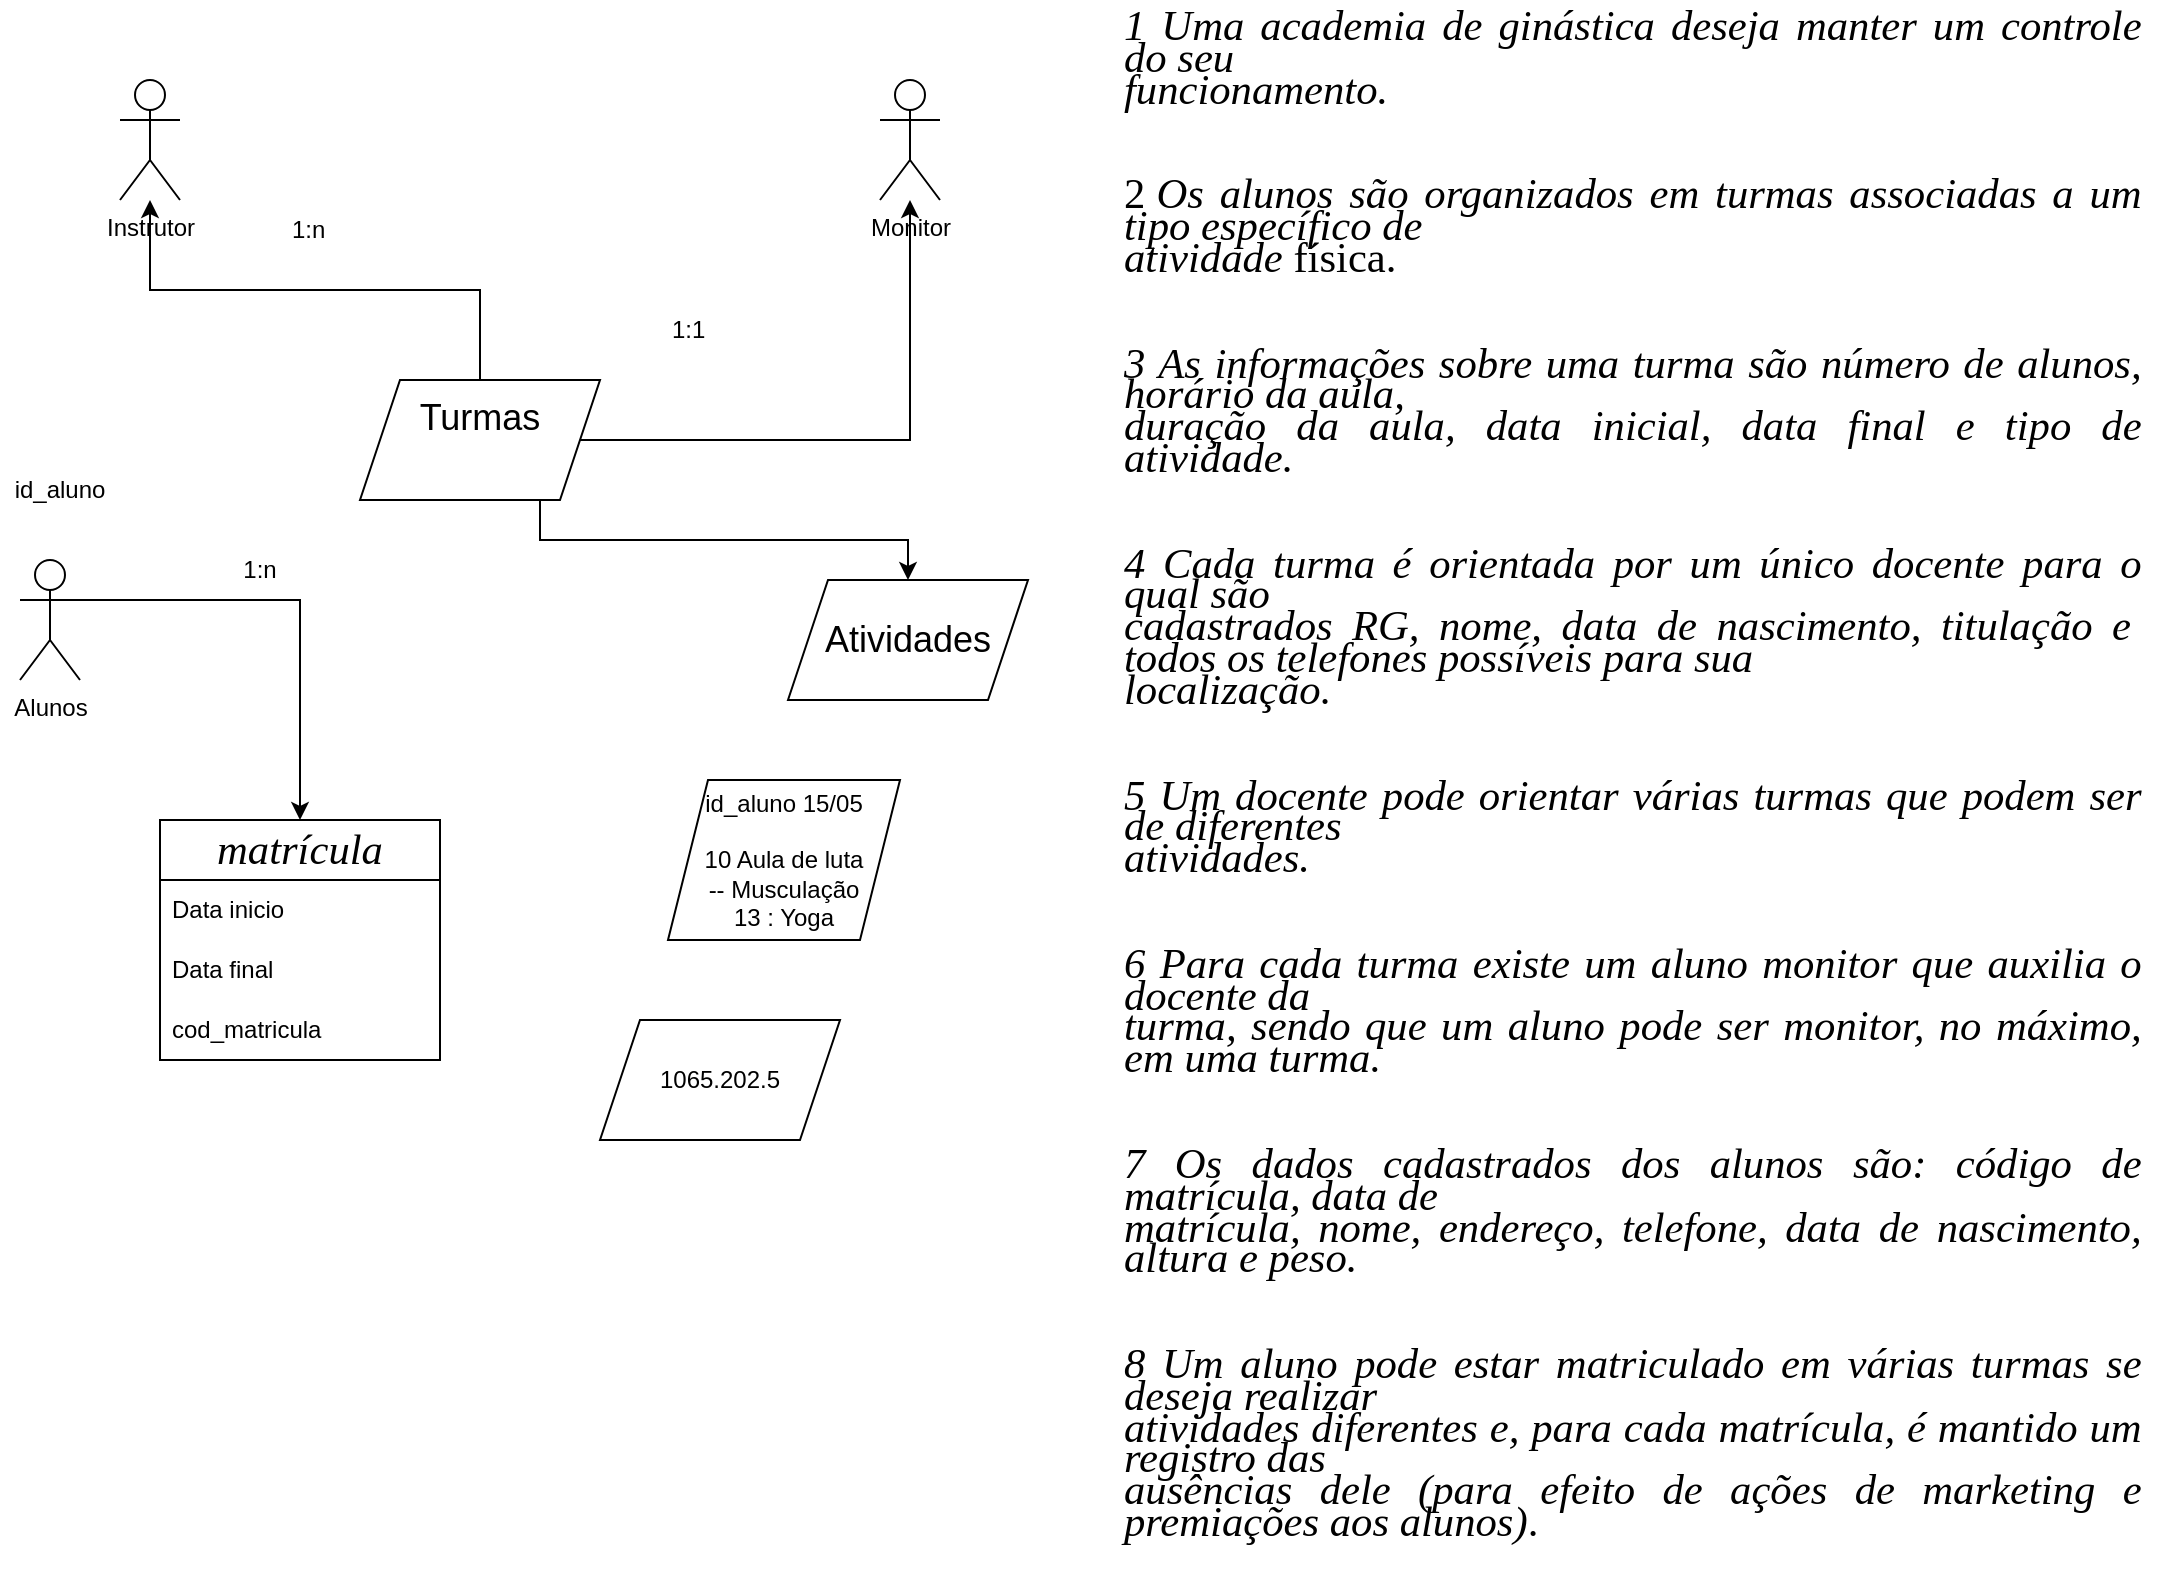 <mxfile version="24.4.9" type="github">
  <diagram name="Página-1" id="j3reNlxHitcpauJxPV7F">
    <mxGraphModel dx="1236" dy="567" grid="1" gridSize="10" guides="1" tooltips="1" connect="1" arrows="1" fold="1" page="1" pageScale="1" pageWidth="827" pageHeight="1169" math="0" shadow="0">
      <root>
        <mxCell id="0" />
        <mxCell id="1" parent="0" />
        <mxCell id="86VecYSXjzcAXP2YpM8D-1" value="Instrutor" style="shape=umlActor;verticalLabelPosition=bottom;verticalAlign=top;html=1;outlineConnect=0;" vertex="1" parent="1">
          <mxGeometry x="80" y="60" width="30" height="60" as="geometry" />
        </mxCell>
        <mxCell id="86VecYSXjzcAXP2YpM8D-4" value="&lt;p style=&quot;language:pt-BR;line-height:107%;margin-top:0pt;margin-bottom:6.0pt;&#xa;margin-left:.64in;margin-right:.2in;text-align:justify;text-justify:inter-ideograph;&#xa;direction:ltr;unicode-bidi:embed;mso-line-break-override:none;word-break:normal;&#xa;punctuation-wrap:hanging&quot;&gt;&lt;span style=&quot;font-size:16.0pt;font-family:Calibri;&#xa;mso-ascii-font-family:Calibri;mso-fareast-font-family:Calibri;mso-bidi-font-family:&#xa;Calibri;color:black;mso-font-kerning:12.0pt;language:pt-BR;font-style:italic;&#xa;mso-style-textfill-type:solid;mso-style-textfill-fill-color:black;mso-style-textfill-fill-alpha:&#xa;100.0%&quot;&gt;1 Uma academia de ginástica deseja manter um controle do seu&#xa;funcionamento.&lt;/span&gt;&lt;/p&gt;&#xa;&#xa;&lt;p style=&quot;language:pt-BR;line-height:107%;margin-top:0pt;margin-bottom:6.0pt;&#xa;margin-left:.64in;margin-right:.2in;text-align:justify;text-justify:inter-ideograph;&#xa;direction:ltr;unicode-bidi:embed;mso-line-break-override:none;word-break:normal;&#xa;punctuation-wrap:hanging&quot;&gt;&lt;span style=&quot;font-size:16.0pt;font-family:Calibri;&#xa;mso-ascii-font-family:Calibri;mso-fareast-font-family:Calibri;mso-bidi-font-family:&#xa;&amp;quot;Times New Roman&amp;quot;;color:black;mso-font-kerning:12.0pt;language:pt-BR;&#xa;font-style:italic;mso-style-textfill-type:solid;mso-style-textfill-fill-color:&#xa;black;mso-style-textfill-fill-alpha:100.0%&quot;&gt;2&lt;/span&gt;&lt;span style=&quot;font-size:&#xa;16.0pt;font-family:Calibri;mso-ascii-font-family:Calibri;mso-fareast-font-family:&#xa;Calibri;mso-bidi-font-family:&amp;quot;Times New Roman&amp;quot;;color:black;mso-font-kerning:&#xa;12.0pt;language:pt-BR;font-style:italic;mso-style-textfill-type:solid;&#xa;mso-style-textfill-fill-color:black;mso-style-textfill-fill-alpha:100.0%&quot;&gt; &lt;/span&gt;&lt;span style=&quot;font-size:16.0pt;font-family:Calibri;mso-ascii-font-family:Calibri;&#xa;mso-fareast-font-family:Calibri;mso-bidi-font-family:&amp;quot;Times New Roman&amp;quot;;&#xa;color:black;mso-font-kerning:12.0pt;language:pt-BR;font-style:italic;&#xa;mso-style-textfill-type:solid;mso-style-textfill-fill-color:black;mso-style-textfill-fill-alpha:&#xa;100.0%&quot;&gt;Os alunos são organizados em turmas associadas a um tipo específico de&#xa;atividade &lt;/span&gt;&lt;span style=&quot;font-size:16.0pt;font-family:Calibri;mso-ascii-font-family:&#xa;Calibri;mso-fareast-font-family:Calibri;mso-bidi-font-family:&amp;quot;Times New Roman&amp;quot;;&#xa;color:white;mso-color-index:14;mso-font-kerning:12.0pt;language:pt-BR;&#xa;font-style:italic;mso-style-textfill-type:solid;mso-style-textfill-fill-themecolor:&#xa;light1;mso-style-textfill-fill-color:white;mso-style-textfill-fill-alpha:100.0%&quot;&gt;física.&lt;/span&gt;&lt;/p&gt;&#xa;&#xa;&lt;p style=&quot;language:pt-BR;line-height:107%;margin-top:0pt;margin-bottom:6.0pt;&#xa;margin-left:.64in;margin-right:.2in;text-align:justify;text-justify:inter-ideograph;&#xa;direction:ltr;unicode-bidi:embed;mso-line-break-override:none;word-break:normal;&#xa;punctuation-wrap:hanging&quot;&gt;&lt;span style=&quot;font-size:16.0pt;font-family:Calibri;&#xa;mso-ascii-font-family:Calibri;mso-fareast-font-family:Calibri;mso-bidi-font-family:&#xa;Calibri;color:black;mso-font-kerning:12.0pt;language:pt-BR;font-style:italic;&#xa;mso-style-textfill-type:solid;mso-style-textfill-fill-color:black;mso-style-textfill-fill-alpha:&#xa;100.0%&quot;&gt;3 As informações sobre uma turma são número de alunos, horário da aula,&#xa;duração da aula, data inicial, data final e tipo de atividade.&lt;/span&gt;&lt;/p&gt;&#xa;&#xa;&lt;p style=&quot;language:pt-BR;line-height:107%;margin-top:0pt;margin-bottom:6.0pt;&#xa;margin-left:.64in;margin-right:.2in;text-align:justify;text-justify:inter-ideograph;&#xa;direction:ltr;unicode-bidi:embed;mso-line-break-override:none;word-break:normal;&#xa;punctuation-wrap:hanging&quot;&gt;&lt;span style=&quot;font-size:16.0pt;font-family:Calibri;&#xa;mso-ascii-font-family:Calibri;mso-fareast-font-family:Calibri;mso-bidi-font-family:&#xa;Calibri;color:black;mso-font-kerning:12.0pt;language:pt-BR;font-style:italic;&#xa;mso-style-textfill-type:solid;mso-style-textfill-fill-color:black;mso-style-textfill-fill-alpha:&#xa;100.0%&quot;&gt;4 Cada turma é orientada por um único docente para o qual são&#xa;cadastrados RG, nome, data de nascimento, titulação e&lt;span style=&quot;mso-spacerun:yes&quot;&gt;&amp;nbsp; &lt;/span&gt;todos os telefones possíveis para sua&#xa;localização. &lt;/span&gt;&lt;/p&gt;&#xa;&#xa;&lt;p style=&quot;language:pt-BR;line-height:107%;margin-top:0pt;margin-bottom:6.0pt;&#xa;margin-left:.64in;margin-right:.2in;text-align:justify;text-justify:inter-ideograph;&#xa;direction:ltr;unicode-bidi:embed;mso-line-break-override:none;word-break:normal;&#xa;punctuation-wrap:hanging&quot;&gt;&lt;span style=&quot;font-size:16.0pt;font-family:Calibri;&#xa;mso-ascii-font-family:Calibri;mso-fareast-font-family:Calibri;mso-bidi-font-family:&#xa;Calibri;color:black;mso-font-kerning:12.0pt;language:pt-BR;font-style:italic;&#xa;mso-style-textfill-type:solid;mso-style-textfill-fill-color:black;mso-style-textfill-fill-alpha:&#xa;100.0%&quot;&gt;5 Um docente pode orientar várias turmas que podem ser de diferentes&#xa;atividades. &lt;/span&gt;&lt;/p&gt;&#xa;&#xa;&lt;p style=&quot;language:pt-BR;line-height:107%;margin-top:0pt;margin-bottom:6.0pt;&#xa;margin-left:.64in;margin-right:.2in;text-align:justify;text-justify:inter-ideograph;&#xa;direction:ltr;unicode-bidi:embed;mso-line-break-override:none;word-break:normal;&#xa;punctuation-wrap:hanging&quot;&gt;&lt;span style=&quot;font-size:16.0pt;font-family:Calibri;&#xa;mso-ascii-font-family:Calibri;mso-fareast-font-family:Calibri;mso-bidi-font-family:&#xa;Calibri;color:black;mso-font-kerning:12.0pt;language:pt-BR;font-style:italic;&#xa;mso-style-textfill-type:solid;mso-style-textfill-fill-color:black;mso-style-textfill-fill-alpha:&#xa;100.0%&quot;&gt;6 Para cada turma existe um aluno monitor que auxilia o docente da&#xa;turma, sendo que um aluno pode ser monitor, no máximo, em uma turma.&lt;/span&gt;&lt;/p&gt;&#xa;&#xa;&lt;p style=&quot;language:pt-BR;line-height:107%;margin-top:0pt;margin-bottom:6.0pt;&#xa;margin-left:.64in;margin-right:.2in;text-align:justify;text-justify:inter-ideograph;&#xa;direction:ltr;unicode-bidi:embed;mso-line-break-override:none;word-break:normal;&#xa;punctuation-wrap:hanging&quot;&gt;&lt;span style=&quot;font-size:16.0pt;font-family:Calibri;&#xa;mso-ascii-font-family:Calibri;mso-fareast-font-family:Calibri;mso-bidi-font-family:&#xa;Calibri;color:black;mso-font-kerning:12.0pt;language:pt-BR;font-style:italic;&#xa;mso-style-textfill-type:solid;mso-style-textfill-fill-color:black;mso-style-textfill-fill-alpha:&#xa;100.0%&quot;&gt;7 Os dados cadastrados dos alunos são: código de matrícula, data de&#xa;matrícula, nome, endereço, telefone, data de nascimento, altura e peso. &lt;/span&gt;&lt;/p&gt;&#xa;&#xa;&lt;p style=&quot;language:pt-BR;line-height:107%;margin-top:0pt;margin-bottom:6.0pt;&#xa;margin-left:.64in;margin-right:.2in;text-align:justify;text-justify:inter-ideograph;&#xa;direction:ltr;unicode-bidi:embed;mso-line-break-override:none;word-break:normal;&#xa;punctuation-wrap:hanging&quot;&gt;&lt;span style=&quot;font-size:16.0pt;font-family:Calibri;&#xa;mso-ascii-font-family:Calibri;mso-fareast-font-family:Calibri;mso-bidi-font-family:&#xa;Calibri;color:black;mso-font-kerning:12.0pt;language:pt-BR;font-style:italic;&#xa;mso-style-textfill-type:solid;mso-style-textfill-fill-color:black;mso-style-textfill-fill-alpha:&#xa;100.0%&quot;&gt;8 Um aluno pode estar matriculado em várias turmas se deseja realizar&#xa;atividades diferentes e, para cada matrícula, é mantido um registro das&#xa;ausências dele (para efeito de ações de marketing e premiações aos alunos)&lt;/span&gt;&lt;span style=&quot;font-size:16.0pt;font-family:Calibri;mso-ascii-font-family:Calibri;&#xa;mso-fareast-font-family:Calibri;mso-bidi-font-family:Calibri;color:black;&#xa;mso-font-kerning:12.0pt;language:pt-BR;mso-style-textfill-type:solid;&#xa;mso-style-textfill-fill-color:black;mso-style-textfill-fill-alpha:100.0%&quot;&gt;.&lt;/span&gt;&lt;/p&gt;" style="text;whiteSpace=wrap;html=1;" vertex="1" parent="1">
          <mxGeometry x="580" y="20" width="530" height="790" as="geometry" />
        </mxCell>
        <mxCell id="86VecYSXjzcAXP2YpM8D-15" style="edgeStyle=orthogonalEdgeStyle;rounded=0;orthogonalLoop=1;jettySize=auto;html=1;exitX=0.75;exitY=1;exitDx=0;exitDy=0;" edge="1" parent="1" source="86VecYSXjzcAXP2YpM8D-5" target="86VecYSXjzcAXP2YpM8D-12">
          <mxGeometry relative="1" as="geometry" />
        </mxCell>
        <mxCell id="86VecYSXjzcAXP2YpM8D-17" style="edgeStyle=orthogonalEdgeStyle;rounded=0;orthogonalLoop=1;jettySize=auto;html=1;exitX=0.5;exitY=0;exitDx=0;exitDy=0;" edge="1" parent="1" source="86VecYSXjzcAXP2YpM8D-5" target="86VecYSXjzcAXP2YpM8D-1">
          <mxGeometry relative="1" as="geometry" />
        </mxCell>
        <mxCell id="86VecYSXjzcAXP2YpM8D-19" style="edgeStyle=orthogonalEdgeStyle;rounded=0;orthogonalLoop=1;jettySize=auto;html=1;exitX=1;exitY=0.5;exitDx=0;exitDy=0;" edge="1" parent="1" source="86VecYSXjzcAXP2YpM8D-5" target="86VecYSXjzcAXP2YpM8D-13">
          <mxGeometry relative="1" as="geometry" />
        </mxCell>
        <mxCell id="86VecYSXjzcAXP2YpM8D-5" value="&lt;font style=&quot;font-size: 18px;&quot;&gt;Turmas&lt;br&gt;&lt;br&gt;&lt;/font&gt;" style="shape=parallelogram;perimeter=parallelogramPerimeter;whiteSpace=wrap;html=1;fixedSize=1;" vertex="1" parent="1">
          <mxGeometry x="200" y="210" width="120" height="60" as="geometry" />
        </mxCell>
        <mxCell id="86VecYSXjzcAXP2YpM8D-14" style="edgeStyle=orthogonalEdgeStyle;rounded=0;orthogonalLoop=1;jettySize=auto;html=1;exitX=1;exitY=0.333;exitDx=0;exitDy=0;exitPerimeter=0;" edge="1" parent="1" source="86VecYSXjzcAXP2YpM8D-7" target="86VecYSXjzcAXP2YpM8D-30">
          <mxGeometry relative="1" as="geometry">
            <mxPoint x="160" y="380" as="targetPoint" />
          </mxGeometry>
        </mxCell>
        <mxCell id="86VecYSXjzcAXP2YpM8D-7" value="Alunos&lt;div&gt;&lt;br&gt;&lt;/div&gt;" style="shape=umlActor;verticalLabelPosition=bottom;verticalAlign=top;html=1;outlineConnect=0;" vertex="1" parent="1">
          <mxGeometry x="30" y="300" width="30" height="60" as="geometry" />
        </mxCell>
        <mxCell id="86VecYSXjzcAXP2YpM8D-12" value="&lt;font style=&quot;font-size: 18px;&quot;&gt;Atividades&lt;/font&gt;" style="shape=parallelogram;perimeter=parallelogramPerimeter;whiteSpace=wrap;html=1;fixedSize=1;" vertex="1" parent="1">
          <mxGeometry x="414" y="310" width="120" height="60" as="geometry" />
        </mxCell>
        <mxCell id="86VecYSXjzcAXP2YpM8D-13" value="&lt;div&gt;Monitor&lt;/div&gt;" style="shape=umlActor;verticalLabelPosition=bottom;verticalAlign=top;html=1;outlineConnect=0;" vertex="1" parent="1">
          <mxGeometry x="460" y="60" width="30" height="60" as="geometry" />
        </mxCell>
        <mxCell id="86VecYSXjzcAXP2YpM8D-20" value="1:n" style="text;strokeColor=none;fillColor=none;align=left;verticalAlign=middle;spacingLeft=4;spacingRight=4;overflow=hidden;points=[[0,0.5],[1,0.5]];portConstraint=eastwest;rotatable=0;whiteSpace=wrap;html=1;" vertex="1" parent="1">
          <mxGeometry x="160" y="120" width="80" height="30" as="geometry" />
        </mxCell>
        <mxCell id="86VecYSXjzcAXP2YpM8D-21" value="1:1" style="text;strokeColor=none;fillColor=none;align=left;verticalAlign=middle;spacingLeft=4;spacingRight=4;overflow=hidden;points=[[0,0.5],[1,0.5]];portConstraint=eastwest;rotatable=0;whiteSpace=wrap;html=1;" vertex="1" parent="1">
          <mxGeometry x="350" y="170" width="80" height="30" as="geometry" />
        </mxCell>
        <mxCell id="86VecYSXjzcAXP2YpM8D-22" value="1:n" style="text;html=1;align=center;verticalAlign=middle;whiteSpace=wrap;rounded=0;" vertex="1" parent="1">
          <mxGeometry x="120" y="290" width="60" height="30" as="geometry" />
        </mxCell>
        <mxCell id="86VecYSXjzcAXP2YpM8D-29" value="id_aluno" style="text;html=1;align=center;verticalAlign=middle;whiteSpace=wrap;rounded=0;" vertex="1" parent="1">
          <mxGeometry x="20" y="250" width="60" height="30" as="geometry" />
        </mxCell>
        <mxCell id="86VecYSXjzcAXP2YpM8D-30" value="&lt;span style=&quot;font-family: Calibri; font-size: 21.333px; font-style: italic; text-align: justify;&quot;&gt;matrícula&lt;/span&gt;" style="swimlane;fontStyle=0;childLayout=stackLayout;horizontal=1;startSize=30;horizontalStack=0;resizeParent=1;resizeParentMax=0;resizeLast=0;collapsible=1;marginBottom=0;whiteSpace=wrap;html=1;" vertex="1" parent="1">
          <mxGeometry x="100" y="430" width="140" height="120" as="geometry" />
        </mxCell>
        <mxCell id="86VecYSXjzcAXP2YpM8D-31" value="Data inicio" style="text;strokeColor=none;fillColor=none;align=left;verticalAlign=middle;spacingLeft=4;spacingRight=4;overflow=hidden;points=[[0,0.5],[1,0.5]];portConstraint=eastwest;rotatable=0;whiteSpace=wrap;html=1;" vertex="1" parent="86VecYSXjzcAXP2YpM8D-30">
          <mxGeometry y="30" width="140" height="30" as="geometry" />
        </mxCell>
        <mxCell id="86VecYSXjzcAXP2YpM8D-32" value="Data final" style="text;strokeColor=none;fillColor=none;align=left;verticalAlign=middle;spacingLeft=4;spacingRight=4;overflow=hidden;points=[[0,0.5],[1,0.5]];portConstraint=eastwest;rotatable=0;whiteSpace=wrap;html=1;" vertex="1" parent="86VecYSXjzcAXP2YpM8D-30">
          <mxGeometry y="60" width="140" height="30" as="geometry" />
        </mxCell>
        <mxCell id="86VecYSXjzcAXP2YpM8D-33" value="cod_matricula" style="text;strokeColor=none;fillColor=none;align=left;verticalAlign=middle;spacingLeft=4;spacingRight=4;overflow=hidden;points=[[0,0.5],[1,0.5]];portConstraint=eastwest;rotatable=0;whiteSpace=wrap;html=1;" vertex="1" parent="86VecYSXjzcAXP2YpM8D-30">
          <mxGeometry y="90" width="140" height="30" as="geometry" />
        </mxCell>
        <mxCell id="86VecYSXjzcAXP2YpM8D-34" value="id_aluno 15/05&lt;div&gt;&lt;br&gt;10 Aula de luta&lt;br&gt;-- Musculação&lt;br&gt;13 : Yoga&lt;/div&gt;" style="shape=parallelogram;perimeter=parallelogramPerimeter;whiteSpace=wrap;html=1;fixedSize=1;" vertex="1" parent="1">
          <mxGeometry x="354" y="410" width="116" height="80" as="geometry" />
        </mxCell>
        <mxCell id="86VecYSXjzcAXP2YpM8D-35" value="1065.202.5" style="shape=parallelogram;perimeter=parallelogramPerimeter;whiteSpace=wrap;html=1;fixedSize=1;" vertex="1" parent="1">
          <mxGeometry x="320" y="530" width="120" height="60" as="geometry" />
        </mxCell>
      </root>
    </mxGraphModel>
  </diagram>
</mxfile>
